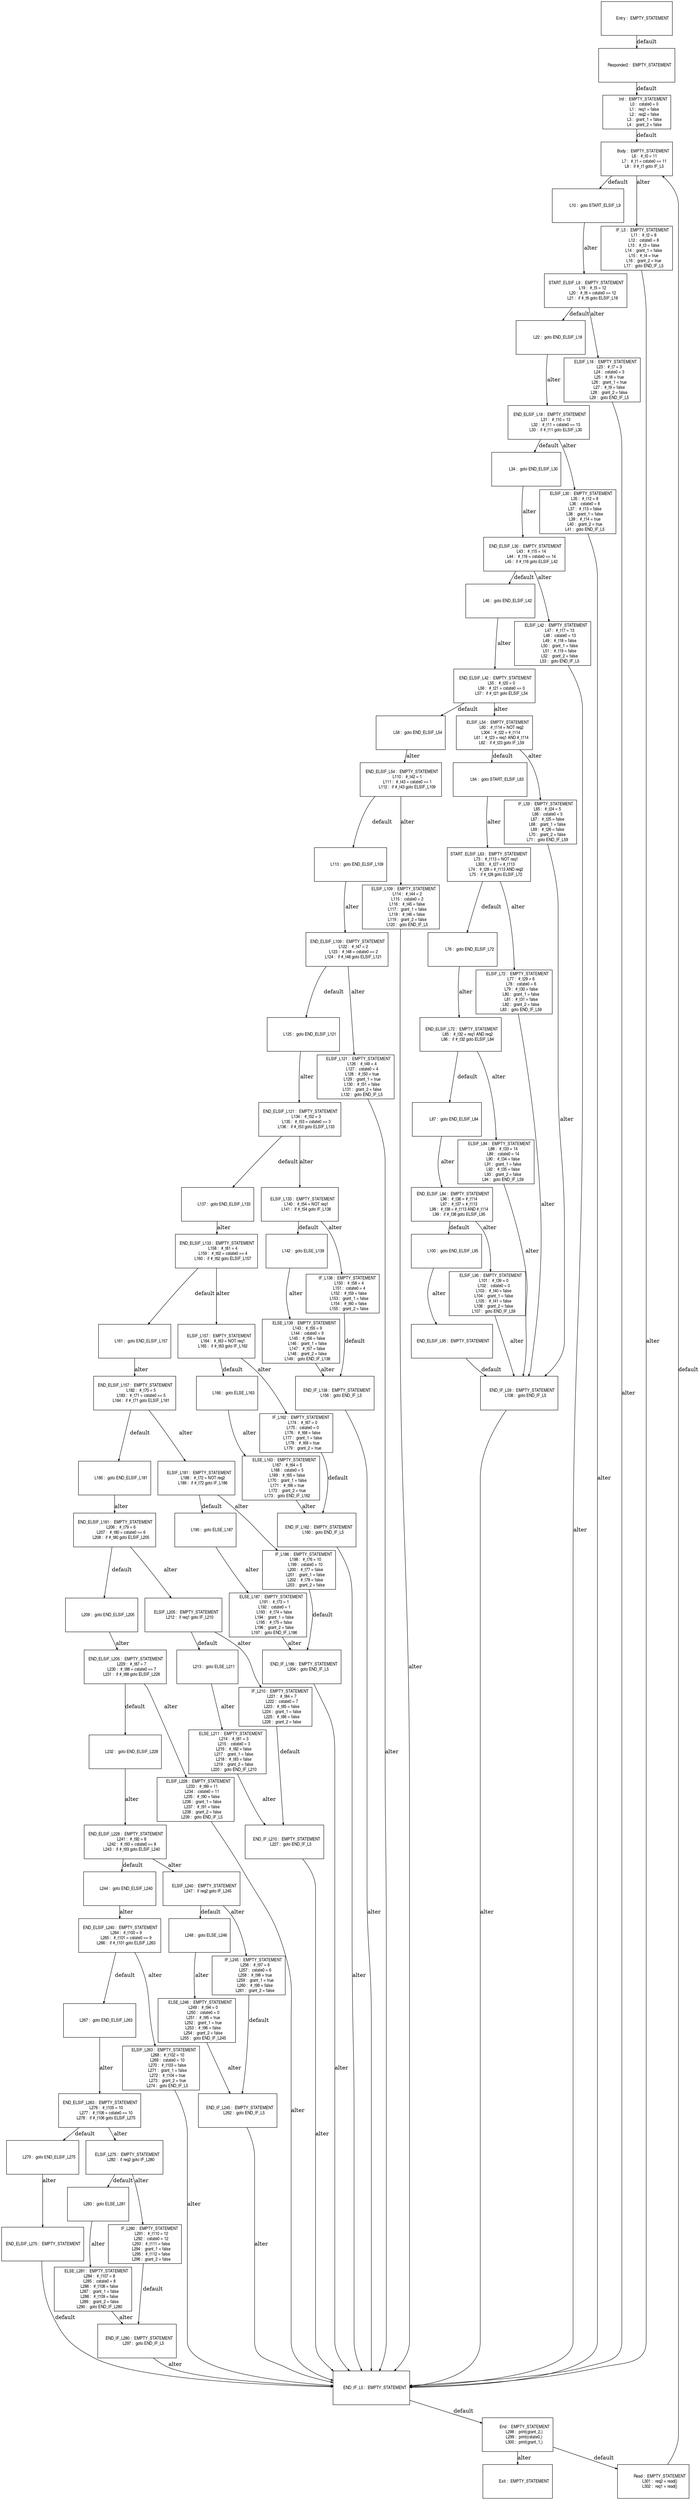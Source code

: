 digraph G {
  ranksep=.25;
  edge [arrowsize=.5]
  node [shape=rectangle, fontname="ArialNarrow",
        fontsize=12,  height=1.2];
  "     Responder2 :  EMPTY_STATEMENT
"; "           Init :  EMPTY_STATEMENT
             L0 :  cstate0 = 0
             L1 :  req1 = false
             L2 :  req2 = false
             L3 :  grant_1 = false
             L4 :  grant_2 = false
"; "           Body :  EMPTY_STATEMENT
             L6 :  #_t0 = 11
             L7 :  #_t1 = cstate0 == 11
             L8 :  if #_t1 goto IF_L5
"; "            L10 :  goto START_ELSIF_L9
"; "          IF_L5 :  EMPTY_STATEMENT
            L11 :  #_t2 = 8
            L12 :  cstate0 = 8
            L13 :  #_t3 = false
            L14 :  grant_1 = false
            L15 :  #_t4 = true
            L16 :  grant_2 = true
            L17 :  goto END_IF_L5
"; " START_ELSIF_L9 :  EMPTY_STATEMENT
            L19 :  #_t5 = 12
            L20 :  #_t6 = cstate0 == 12
            L21 :  if #_t6 goto ELSIF_L18
"; "            L22 :  goto END_ELSIF_L18
"; "      ELSIF_L18 :  EMPTY_STATEMENT
            L23 :  #_t7 = 3
            L24 :  cstate0 = 3
            L25 :  #_t8 = true
            L26 :  grant_1 = true
            L27 :  #_t9 = false
            L28 :  grant_2 = false
            L29 :  goto END_IF_L5
"; "  END_ELSIF_L18 :  EMPTY_STATEMENT
            L31 :  #_t10 = 13
            L32 :  #_t11 = cstate0 == 13
            L33 :  if #_t11 goto ELSIF_L30
"; "            L34 :  goto END_ELSIF_L30
"; "      ELSIF_L30 :  EMPTY_STATEMENT
            L35 :  #_t12 = 8
            L36 :  cstate0 = 8
            L37 :  #_t13 = false
            L38 :  grant_1 = false
            L39 :  #_t14 = true
            L40 :  grant_2 = true
            L41 :  goto END_IF_L5
"; "  END_ELSIF_L30 :  EMPTY_STATEMENT
            L43 :  #_t15 = 14
            L44 :  #_t16 = cstate0 == 14
            L45 :  if #_t16 goto ELSIF_L42
"; "            L46 :  goto END_ELSIF_L42
"; "      ELSIF_L42 :  EMPTY_STATEMENT
            L47 :  #_t17 = 13
            L48 :  cstate0 = 13
            L49 :  #_t18 = false
            L50 :  grant_1 = false
            L51 :  #_t19 = false
            L52 :  grant_2 = false
            L53 :  goto END_IF_L5
"; "  END_ELSIF_L42 :  EMPTY_STATEMENT
            L55 :  #_t20 = 0
            L56 :  #_t21 = cstate0 == 0
            L57 :  if #_t21 goto ELSIF_L54
"; "            L58 :  goto END_ELSIF_L54
"; "      ELSIF_L54 :  EMPTY_STATEMENT
            L60 :  #_t114 = NOT req2
           L304 :  #_t22 = #_t114
            L61 :  #_t23 = req1 AND #_t114
            L62 :  if #_t23 goto IF_L59
"; "            L64 :  goto START_ELSIF_L63
"; "         IF_L59 :  EMPTY_STATEMENT
            L65 :  #_t24 = 5
            L66 :  cstate0 = 5
            L67 :  #_t25 = false
            L68 :  grant_1 = false
            L69 :  #_t26 = false
            L70 :  grant_2 = false
            L71 :  goto END_IF_L59
"; "START_ELSIF_L63 :  EMPTY_STATEMENT
            L73 :  #_t113 = NOT req1
           L303 :  #_t27 = #_t113
            L74 :  #_t28 = #_t113 AND req2
            L75 :  if #_t28 goto ELSIF_L72
"; "            L76 :  goto END_ELSIF_L72
"; "      ELSIF_L72 :  EMPTY_STATEMENT
            L77 :  #_t29 = 6
            L78 :  cstate0 = 6
            L79 :  #_t30 = false
            L80 :  grant_1 = false
            L81 :  #_t31 = false
            L82 :  grant_2 = false
            L83 :  goto END_IF_L59
"; "  END_ELSIF_L72 :  EMPTY_STATEMENT
            L85 :  #_t32 = req1 AND req2
            L86 :  if #_t32 goto ELSIF_L84
"; "            L87 :  goto END_ELSIF_L84
"; "      ELSIF_L84 :  EMPTY_STATEMENT
            L88 :  #_t33 = 14
            L89 :  cstate0 = 14
            L90 :  #_t34 = false
            L91 :  grant_1 = false
            L92 :  #_t35 = false
            L93 :  grant_2 = false
            L94 :  goto END_IF_L59
"; "  END_ELSIF_L84 :  EMPTY_STATEMENT
            L96 :  #_t36 = #_t114
            L97 :  #_t37 = #_t113
            L98 :  #_t38 = #_t113 AND #_t114
            L99 :  if #_t38 goto ELSIF_L95
"; "           L100 :  goto END_ELSIF_L95
"; "      ELSIF_L95 :  EMPTY_STATEMENT
           L101 :  #_t39 = 0
           L102 :  cstate0 = 0
           L103 :  #_t40 = false
           L104 :  grant_1 = false
           L105 :  #_t41 = false
           L106 :  grant_2 = false
           L107 :  goto END_IF_L59
"; "  END_ELSIF_L95 :  EMPTY_STATEMENT
"; "     END_IF_L59 :  EMPTY_STATEMENT
           L108 :  goto END_IF_L5
"; "  END_ELSIF_L54 :  EMPTY_STATEMENT
           L110 :  #_t42 = 1
           L111 :  #_t43 = cstate0 == 1
           L112 :  if #_t43 goto ELSIF_L109
"; "           L113 :  goto END_ELSIF_L109
"; "     ELSIF_L109 :  EMPTY_STATEMENT
           L114 :  #_t44 = 2
           L115 :  cstate0 = 2
           L116 :  #_t45 = false
           L117 :  grant_1 = false
           L118 :  #_t46 = false
           L119 :  grant_2 = false
           L120 :  goto END_IF_L5
"; " END_ELSIF_L109 :  EMPTY_STATEMENT
           L122 :  #_t47 = 2
           L123 :  #_t48 = cstate0 == 2
           L124 :  if #_t48 goto ELSIF_L121
"; "           L125 :  goto END_ELSIF_L121
"; "     ELSIF_L121 :  EMPTY_STATEMENT
           L126 :  #_t49 = 4
           L127 :  cstate0 = 4
           L128 :  #_t50 = true
           L129 :  grant_1 = true
           L130 :  #_t51 = false
           L131 :  grant_2 = false
           L132 :  goto END_IF_L5
"; " END_ELSIF_L121 :  EMPTY_STATEMENT
           L134 :  #_t52 = 3
           L135 :  #_t53 = cstate0 == 3
           L136 :  if #_t53 goto ELSIF_L133
"; "           L137 :  goto END_ELSIF_L133
"; "     ELSIF_L133 :  EMPTY_STATEMENT
           L140 :  #_t54 = NOT req1
           L141 :  if #_t54 goto IF_L138
"; "           L142 :  goto ELSE_L139
"; "      ELSE_L139 :  EMPTY_STATEMENT
           L143 :  #_t55 = 9
           L144 :  cstate0 = 9
           L145 :  #_t56 = false
           L146 :  grant_1 = false
           L147 :  #_t57 = false
           L148 :  grant_2 = false
           L149 :  goto END_IF_L138
"; "        IF_L138 :  EMPTY_STATEMENT
           L150 :  #_t58 = 4
           L151 :  cstate0 = 4
           L152 :  #_t59 = false
           L153 :  grant_1 = false
           L154 :  #_t60 = false
           L155 :  grant_2 = false
"; "    END_IF_L138 :  EMPTY_STATEMENT
           L156 :  goto END_IF_L5
"; " END_ELSIF_L133 :  EMPTY_STATEMENT
           L158 :  #_t61 = 4
           L159 :  #_t62 = cstate0 == 4
           L160 :  if #_t62 goto ELSIF_L157
"; "           L161 :  goto END_ELSIF_L157
"; "     ELSIF_L157 :  EMPTY_STATEMENT
           L164 :  #_t63 = NOT req1
           L165 :  if #_t63 goto IF_L162
"; "           L166 :  goto ELSE_L163
"; "      ELSE_L163 :  EMPTY_STATEMENT
           L167 :  #_t64 = 5
           L168 :  cstate0 = 5
           L169 :  #_t65 = false
           L170 :  grant_1 = false
           L171 :  #_t66 = true
           L172 :  grant_2 = true
           L173 :  goto END_IF_L162
"; "        IF_L162 :  EMPTY_STATEMENT
           L174 :  #_t67 = 0
           L175 :  cstate0 = 0
           L176 :  #_t68 = false
           L177 :  grant_1 = false
           L178 :  #_t69 = true
           L179 :  grant_2 = true
"; "    END_IF_L162 :  EMPTY_STATEMENT
           L180 :  goto END_IF_L5
"; " END_ELSIF_L157 :  EMPTY_STATEMENT
           L182 :  #_t70 = 5
           L183 :  #_t71 = cstate0 == 5
           L184 :  if #_t71 goto ELSIF_L181
"; "           L185 :  goto END_ELSIF_L181
"; "     ELSIF_L181 :  EMPTY_STATEMENT
           L188 :  #_t72 = NOT req2
           L189 :  if #_t72 goto IF_L186
"; "           L190 :  goto ELSE_L187
"; "      ELSE_L187 :  EMPTY_STATEMENT
           L191 :  #_t73 = 1
           L192 :  cstate0 = 1
           L193 :  #_t74 = false
           L194 :  grant_1 = false
           L195 :  #_t75 = false
           L196 :  grant_2 = false
           L197 :  goto END_IF_L186
"; "        IF_L186 :  EMPTY_STATEMENT
           L198 :  #_t76 = 10
           L199 :  cstate0 = 10
           L200 :  #_t77 = false
           L201 :  grant_1 = false
           L202 :  #_t78 = false
           L203 :  grant_2 = false
"; "    END_IF_L186 :  EMPTY_STATEMENT
           L204 :  goto END_IF_L5
"; " END_ELSIF_L181 :  EMPTY_STATEMENT
           L206 :  #_t79 = 6
           L207 :  #_t80 = cstate0 == 6
           L208 :  if #_t80 goto ELSIF_L205
"; "           L209 :  goto END_ELSIF_L205
"; "     ELSIF_L205 :  EMPTY_STATEMENT
           L212 :  if req1 goto IF_L210
"; "           L213 :  goto ELSE_L211
"; "      ELSE_L211 :  EMPTY_STATEMENT
           L214 :  #_t81 = 3
           L215 :  cstate0 = 3
           L216 :  #_t82 = false
           L217 :  grant_1 = false
           L218 :  #_t83 = false
           L219 :  grant_2 = false
           L220 :  goto END_IF_L210
"; "        IF_L210 :  EMPTY_STATEMENT
           L221 :  #_t84 = 7
           L222 :  cstate0 = 7
           L223 :  #_t85 = false
           L224 :  grant_1 = false
           L225 :  #_t86 = false
           L226 :  grant_2 = false
"; "    END_IF_L210 :  EMPTY_STATEMENT
           L227 :  goto END_IF_L5
"; " END_ELSIF_L205 :  EMPTY_STATEMENT
           L229 :  #_t87 = 7
           L230 :  #_t88 = cstate0 == 7
           L231 :  if #_t88 goto ELSIF_L228
"; "           L232 :  goto END_ELSIF_L228
"; "     ELSIF_L228 :  EMPTY_STATEMENT
           L233 :  #_t89 = 11
           L234 :  cstate0 = 11
           L235 :  #_t90 = false
           L236 :  grant_1 = false
           L237 :  #_t91 = false
           L238 :  grant_2 = false
           L239 :  goto END_IF_L5
"; " END_ELSIF_L228 :  EMPTY_STATEMENT
           L241 :  #_t92 = 8
           L242 :  #_t93 = cstate0 == 8
           L243 :  if #_t93 goto ELSIF_L240
"; "           L244 :  goto END_ELSIF_L240
"; "     ELSIF_L240 :  EMPTY_STATEMENT
           L247 :  if req2 goto IF_L245
"; "           L248 :  goto ELSE_L246
"; "      ELSE_L246 :  EMPTY_STATEMENT
           L249 :  #_t94 = 0
           L250 :  cstate0 = 0
           L251 :  #_t95 = true
           L252 :  grant_1 = true
           L253 :  #_t96 = false
           L254 :  grant_2 = false
           L255 :  goto END_IF_L245
"; "        IF_L245 :  EMPTY_STATEMENT
           L256 :  #_t97 = 6
           L257 :  cstate0 = 6
           L258 :  #_t98 = true
           L259 :  grant_1 = true
           L260 :  #_t99 = false
           L261 :  grant_2 = false
"; "    END_IF_L245 :  EMPTY_STATEMENT
           L262 :  goto END_IF_L5
"; " END_ELSIF_L240 :  EMPTY_STATEMENT
           L264 :  #_t100 = 9
           L265 :  #_t101 = cstate0 == 9
           L266 :  if #_t101 goto ELSIF_L263
"; "           L267 :  goto END_ELSIF_L263
"; "     ELSIF_L263 :  EMPTY_STATEMENT
           L268 :  #_t102 = 10
           L269 :  cstate0 = 10
           L270 :  #_t103 = false
           L271 :  grant_1 = false
           L272 :  #_t104 = true
           L273 :  grant_2 = true
           L274 :  goto END_IF_L5
"; " END_ELSIF_L263 :  EMPTY_STATEMENT
           L276 :  #_t105 = 10
           L277 :  #_t106 = cstate0 == 10
           L278 :  if #_t106 goto ELSIF_L275
"; "           L279 :  goto END_ELSIF_L275
"; "     ELSIF_L275 :  EMPTY_STATEMENT
           L282 :  if req2 goto IF_L280
"; "           L283 :  goto ELSE_L281
"; "      ELSE_L281 :  EMPTY_STATEMENT
           L284 :  #_t107 = 8
           L285 :  cstate0 = 8
           L286 :  #_t108 = false
           L287 :  grant_1 = false
           L288 :  #_t109 = false
           L289 :  grant_2 = false
           L290 :  goto END_IF_L280
"; "        IF_L280 :  EMPTY_STATEMENT
           L291 :  #_t110 = 12
           L292 :  cstate0 = 12
           L293 :  #_t111 = false
           L294 :  grant_1 = false
           L295 :  #_t112 = false
           L296 :  grant_2 = false
"; "    END_IF_L280 :  EMPTY_STATEMENT
           L297 :  goto END_IF_L5
"; " END_ELSIF_L275 :  EMPTY_STATEMENT
"; "      END_IF_L5 :  EMPTY_STATEMENT
"; "          Entry :  EMPTY_STATEMENT
"; "            End :  EMPTY_STATEMENT
           L298 :  print(grant_2,)
           L299 :  print(cstate0,)
           L300 :  print(grant_1,)
"; "           Exit :  EMPTY_STATEMENT
"; "           Read :  EMPTY_STATEMENT
           L301 :  req2 = read()
           L302 :  req1 = read()
"; 
  "     Responder2 :  EMPTY_STATEMENT
" -> "           Init :  EMPTY_STATEMENT
             L0 :  cstate0 = 0
             L1 :  req1 = false
             L2 :  req2 = false
             L3 :  grant_1 = false
             L4 :  grant_2 = false
"  [label="default"];
  "           Init :  EMPTY_STATEMENT
             L0 :  cstate0 = 0
             L1 :  req1 = false
             L2 :  req2 = false
             L3 :  grant_1 = false
             L4 :  grant_2 = false
" -> "           Body :  EMPTY_STATEMENT
             L6 :  #_t0 = 11
             L7 :  #_t1 = cstate0 == 11
             L8 :  if #_t1 goto IF_L5
"  [label="default"];
  "           Body :  EMPTY_STATEMENT
             L6 :  #_t0 = 11
             L7 :  #_t1 = cstate0 == 11
             L8 :  if #_t1 goto IF_L5
" -> "            L10 :  goto START_ELSIF_L9
"  [label="default"];
  "           Body :  EMPTY_STATEMENT
             L6 :  #_t0 = 11
             L7 :  #_t1 = cstate0 == 11
             L8 :  if #_t1 goto IF_L5
" -> "          IF_L5 :  EMPTY_STATEMENT
            L11 :  #_t2 = 8
            L12 :  cstate0 = 8
            L13 :  #_t3 = false
            L14 :  grant_1 = false
            L15 :  #_t4 = true
            L16 :  grant_2 = true
            L17 :  goto END_IF_L5
"  [label="alter"];
  "            L10 :  goto START_ELSIF_L9
" -> " START_ELSIF_L9 :  EMPTY_STATEMENT
            L19 :  #_t5 = 12
            L20 :  #_t6 = cstate0 == 12
            L21 :  if #_t6 goto ELSIF_L18
"  [label="alter"];
  "          IF_L5 :  EMPTY_STATEMENT
            L11 :  #_t2 = 8
            L12 :  cstate0 = 8
            L13 :  #_t3 = false
            L14 :  grant_1 = false
            L15 :  #_t4 = true
            L16 :  grant_2 = true
            L17 :  goto END_IF_L5
" -> "      END_IF_L5 :  EMPTY_STATEMENT
"  [label="alter"];
  " START_ELSIF_L9 :  EMPTY_STATEMENT
            L19 :  #_t5 = 12
            L20 :  #_t6 = cstate0 == 12
            L21 :  if #_t6 goto ELSIF_L18
" -> "            L22 :  goto END_ELSIF_L18
"  [label="default"];
  " START_ELSIF_L9 :  EMPTY_STATEMENT
            L19 :  #_t5 = 12
            L20 :  #_t6 = cstate0 == 12
            L21 :  if #_t6 goto ELSIF_L18
" -> "      ELSIF_L18 :  EMPTY_STATEMENT
            L23 :  #_t7 = 3
            L24 :  cstate0 = 3
            L25 :  #_t8 = true
            L26 :  grant_1 = true
            L27 :  #_t9 = false
            L28 :  grant_2 = false
            L29 :  goto END_IF_L5
"  [label="alter"];
  "            L22 :  goto END_ELSIF_L18
" -> "  END_ELSIF_L18 :  EMPTY_STATEMENT
            L31 :  #_t10 = 13
            L32 :  #_t11 = cstate0 == 13
            L33 :  if #_t11 goto ELSIF_L30
"  [label="alter"];
  "      ELSIF_L18 :  EMPTY_STATEMENT
            L23 :  #_t7 = 3
            L24 :  cstate0 = 3
            L25 :  #_t8 = true
            L26 :  grant_1 = true
            L27 :  #_t9 = false
            L28 :  grant_2 = false
            L29 :  goto END_IF_L5
" -> "      END_IF_L5 :  EMPTY_STATEMENT
"  [label="alter"];
  "  END_ELSIF_L18 :  EMPTY_STATEMENT
            L31 :  #_t10 = 13
            L32 :  #_t11 = cstate0 == 13
            L33 :  if #_t11 goto ELSIF_L30
" -> "            L34 :  goto END_ELSIF_L30
"  [label="default"];
  "  END_ELSIF_L18 :  EMPTY_STATEMENT
            L31 :  #_t10 = 13
            L32 :  #_t11 = cstate0 == 13
            L33 :  if #_t11 goto ELSIF_L30
" -> "      ELSIF_L30 :  EMPTY_STATEMENT
            L35 :  #_t12 = 8
            L36 :  cstate0 = 8
            L37 :  #_t13 = false
            L38 :  grant_1 = false
            L39 :  #_t14 = true
            L40 :  grant_2 = true
            L41 :  goto END_IF_L5
"  [label="alter"];
  "            L34 :  goto END_ELSIF_L30
" -> "  END_ELSIF_L30 :  EMPTY_STATEMENT
            L43 :  #_t15 = 14
            L44 :  #_t16 = cstate0 == 14
            L45 :  if #_t16 goto ELSIF_L42
"  [label="alter"];
  "      ELSIF_L30 :  EMPTY_STATEMENT
            L35 :  #_t12 = 8
            L36 :  cstate0 = 8
            L37 :  #_t13 = false
            L38 :  grant_1 = false
            L39 :  #_t14 = true
            L40 :  grant_2 = true
            L41 :  goto END_IF_L5
" -> "      END_IF_L5 :  EMPTY_STATEMENT
"  [label="alter"];
  "  END_ELSIF_L30 :  EMPTY_STATEMENT
            L43 :  #_t15 = 14
            L44 :  #_t16 = cstate0 == 14
            L45 :  if #_t16 goto ELSIF_L42
" -> "            L46 :  goto END_ELSIF_L42
"  [label="default"];
  "  END_ELSIF_L30 :  EMPTY_STATEMENT
            L43 :  #_t15 = 14
            L44 :  #_t16 = cstate0 == 14
            L45 :  if #_t16 goto ELSIF_L42
" -> "      ELSIF_L42 :  EMPTY_STATEMENT
            L47 :  #_t17 = 13
            L48 :  cstate0 = 13
            L49 :  #_t18 = false
            L50 :  grant_1 = false
            L51 :  #_t19 = false
            L52 :  grant_2 = false
            L53 :  goto END_IF_L5
"  [label="alter"];
  "            L46 :  goto END_ELSIF_L42
" -> "  END_ELSIF_L42 :  EMPTY_STATEMENT
            L55 :  #_t20 = 0
            L56 :  #_t21 = cstate0 == 0
            L57 :  if #_t21 goto ELSIF_L54
"  [label="alter"];
  "      ELSIF_L42 :  EMPTY_STATEMENT
            L47 :  #_t17 = 13
            L48 :  cstate0 = 13
            L49 :  #_t18 = false
            L50 :  grant_1 = false
            L51 :  #_t19 = false
            L52 :  grant_2 = false
            L53 :  goto END_IF_L5
" -> "      END_IF_L5 :  EMPTY_STATEMENT
"  [label="alter"];
  "  END_ELSIF_L42 :  EMPTY_STATEMENT
            L55 :  #_t20 = 0
            L56 :  #_t21 = cstate0 == 0
            L57 :  if #_t21 goto ELSIF_L54
" -> "            L58 :  goto END_ELSIF_L54
"  [label="default"];
  "  END_ELSIF_L42 :  EMPTY_STATEMENT
            L55 :  #_t20 = 0
            L56 :  #_t21 = cstate0 == 0
            L57 :  if #_t21 goto ELSIF_L54
" -> "      ELSIF_L54 :  EMPTY_STATEMENT
            L60 :  #_t114 = NOT req2
           L304 :  #_t22 = #_t114
            L61 :  #_t23 = req1 AND #_t114
            L62 :  if #_t23 goto IF_L59
"  [label="alter"];
  "            L58 :  goto END_ELSIF_L54
" -> "  END_ELSIF_L54 :  EMPTY_STATEMENT
           L110 :  #_t42 = 1
           L111 :  #_t43 = cstate0 == 1
           L112 :  if #_t43 goto ELSIF_L109
"  [label="alter"];
  "      ELSIF_L54 :  EMPTY_STATEMENT
            L60 :  #_t114 = NOT req2
           L304 :  #_t22 = #_t114
            L61 :  #_t23 = req1 AND #_t114
            L62 :  if #_t23 goto IF_L59
" -> "            L64 :  goto START_ELSIF_L63
"  [label="default"];
  "      ELSIF_L54 :  EMPTY_STATEMENT
            L60 :  #_t114 = NOT req2
           L304 :  #_t22 = #_t114
            L61 :  #_t23 = req1 AND #_t114
            L62 :  if #_t23 goto IF_L59
" -> "         IF_L59 :  EMPTY_STATEMENT
            L65 :  #_t24 = 5
            L66 :  cstate0 = 5
            L67 :  #_t25 = false
            L68 :  grant_1 = false
            L69 :  #_t26 = false
            L70 :  grant_2 = false
            L71 :  goto END_IF_L59
"  [label="alter"];
  "            L64 :  goto START_ELSIF_L63
" -> "START_ELSIF_L63 :  EMPTY_STATEMENT
            L73 :  #_t113 = NOT req1
           L303 :  #_t27 = #_t113
            L74 :  #_t28 = #_t113 AND req2
            L75 :  if #_t28 goto ELSIF_L72
"  [label="alter"];
  "         IF_L59 :  EMPTY_STATEMENT
            L65 :  #_t24 = 5
            L66 :  cstate0 = 5
            L67 :  #_t25 = false
            L68 :  grant_1 = false
            L69 :  #_t26 = false
            L70 :  grant_2 = false
            L71 :  goto END_IF_L59
" -> "     END_IF_L59 :  EMPTY_STATEMENT
           L108 :  goto END_IF_L5
"  [label="alter"];
  "START_ELSIF_L63 :  EMPTY_STATEMENT
            L73 :  #_t113 = NOT req1
           L303 :  #_t27 = #_t113
            L74 :  #_t28 = #_t113 AND req2
            L75 :  if #_t28 goto ELSIF_L72
" -> "            L76 :  goto END_ELSIF_L72
"  [label="default"];
  "START_ELSIF_L63 :  EMPTY_STATEMENT
            L73 :  #_t113 = NOT req1
           L303 :  #_t27 = #_t113
            L74 :  #_t28 = #_t113 AND req2
            L75 :  if #_t28 goto ELSIF_L72
" -> "      ELSIF_L72 :  EMPTY_STATEMENT
            L77 :  #_t29 = 6
            L78 :  cstate0 = 6
            L79 :  #_t30 = false
            L80 :  grant_1 = false
            L81 :  #_t31 = false
            L82 :  grant_2 = false
            L83 :  goto END_IF_L59
"  [label="alter"];
  "            L76 :  goto END_ELSIF_L72
" -> "  END_ELSIF_L72 :  EMPTY_STATEMENT
            L85 :  #_t32 = req1 AND req2
            L86 :  if #_t32 goto ELSIF_L84
"  [label="alter"];
  "      ELSIF_L72 :  EMPTY_STATEMENT
            L77 :  #_t29 = 6
            L78 :  cstate0 = 6
            L79 :  #_t30 = false
            L80 :  grant_1 = false
            L81 :  #_t31 = false
            L82 :  grant_2 = false
            L83 :  goto END_IF_L59
" -> "     END_IF_L59 :  EMPTY_STATEMENT
           L108 :  goto END_IF_L5
"  [label="alter"];
  "  END_ELSIF_L72 :  EMPTY_STATEMENT
            L85 :  #_t32 = req1 AND req2
            L86 :  if #_t32 goto ELSIF_L84
" -> "            L87 :  goto END_ELSIF_L84
"  [label="default"];
  "  END_ELSIF_L72 :  EMPTY_STATEMENT
            L85 :  #_t32 = req1 AND req2
            L86 :  if #_t32 goto ELSIF_L84
" -> "      ELSIF_L84 :  EMPTY_STATEMENT
            L88 :  #_t33 = 14
            L89 :  cstate0 = 14
            L90 :  #_t34 = false
            L91 :  grant_1 = false
            L92 :  #_t35 = false
            L93 :  grant_2 = false
            L94 :  goto END_IF_L59
"  [label="alter"];
  "            L87 :  goto END_ELSIF_L84
" -> "  END_ELSIF_L84 :  EMPTY_STATEMENT
            L96 :  #_t36 = #_t114
            L97 :  #_t37 = #_t113
            L98 :  #_t38 = #_t113 AND #_t114
            L99 :  if #_t38 goto ELSIF_L95
"  [label="alter"];
  "      ELSIF_L84 :  EMPTY_STATEMENT
            L88 :  #_t33 = 14
            L89 :  cstate0 = 14
            L90 :  #_t34 = false
            L91 :  grant_1 = false
            L92 :  #_t35 = false
            L93 :  grant_2 = false
            L94 :  goto END_IF_L59
" -> "     END_IF_L59 :  EMPTY_STATEMENT
           L108 :  goto END_IF_L5
"  [label="alter"];
  "  END_ELSIF_L84 :  EMPTY_STATEMENT
            L96 :  #_t36 = #_t114
            L97 :  #_t37 = #_t113
            L98 :  #_t38 = #_t113 AND #_t114
            L99 :  if #_t38 goto ELSIF_L95
" -> "           L100 :  goto END_ELSIF_L95
"  [label="default"];
  "  END_ELSIF_L84 :  EMPTY_STATEMENT
            L96 :  #_t36 = #_t114
            L97 :  #_t37 = #_t113
            L98 :  #_t38 = #_t113 AND #_t114
            L99 :  if #_t38 goto ELSIF_L95
" -> "      ELSIF_L95 :  EMPTY_STATEMENT
           L101 :  #_t39 = 0
           L102 :  cstate0 = 0
           L103 :  #_t40 = false
           L104 :  grant_1 = false
           L105 :  #_t41 = false
           L106 :  grant_2 = false
           L107 :  goto END_IF_L59
"  [label="alter"];
  "           L100 :  goto END_ELSIF_L95
" -> "  END_ELSIF_L95 :  EMPTY_STATEMENT
"  [label="alter"];
  "      ELSIF_L95 :  EMPTY_STATEMENT
           L101 :  #_t39 = 0
           L102 :  cstate0 = 0
           L103 :  #_t40 = false
           L104 :  grant_1 = false
           L105 :  #_t41 = false
           L106 :  grant_2 = false
           L107 :  goto END_IF_L59
" -> "     END_IF_L59 :  EMPTY_STATEMENT
           L108 :  goto END_IF_L5
"  [label="alter"];
  "  END_ELSIF_L95 :  EMPTY_STATEMENT
" -> "     END_IF_L59 :  EMPTY_STATEMENT
           L108 :  goto END_IF_L5
"  [label="default"];
  "     END_IF_L59 :  EMPTY_STATEMENT
           L108 :  goto END_IF_L5
" -> "      END_IF_L5 :  EMPTY_STATEMENT
"  [label="alter"];
  "  END_ELSIF_L54 :  EMPTY_STATEMENT
           L110 :  #_t42 = 1
           L111 :  #_t43 = cstate0 == 1
           L112 :  if #_t43 goto ELSIF_L109
" -> "           L113 :  goto END_ELSIF_L109
"  [label="default"];
  "  END_ELSIF_L54 :  EMPTY_STATEMENT
           L110 :  #_t42 = 1
           L111 :  #_t43 = cstate0 == 1
           L112 :  if #_t43 goto ELSIF_L109
" -> "     ELSIF_L109 :  EMPTY_STATEMENT
           L114 :  #_t44 = 2
           L115 :  cstate0 = 2
           L116 :  #_t45 = false
           L117 :  grant_1 = false
           L118 :  #_t46 = false
           L119 :  grant_2 = false
           L120 :  goto END_IF_L5
"  [label="alter"];
  "           L113 :  goto END_ELSIF_L109
" -> " END_ELSIF_L109 :  EMPTY_STATEMENT
           L122 :  #_t47 = 2
           L123 :  #_t48 = cstate0 == 2
           L124 :  if #_t48 goto ELSIF_L121
"  [label="alter"];
  "     ELSIF_L109 :  EMPTY_STATEMENT
           L114 :  #_t44 = 2
           L115 :  cstate0 = 2
           L116 :  #_t45 = false
           L117 :  grant_1 = false
           L118 :  #_t46 = false
           L119 :  grant_2 = false
           L120 :  goto END_IF_L5
" -> "      END_IF_L5 :  EMPTY_STATEMENT
"  [label="alter"];
  " END_ELSIF_L109 :  EMPTY_STATEMENT
           L122 :  #_t47 = 2
           L123 :  #_t48 = cstate0 == 2
           L124 :  if #_t48 goto ELSIF_L121
" -> "           L125 :  goto END_ELSIF_L121
"  [label="default"];
  " END_ELSIF_L109 :  EMPTY_STATEMENT
           L122 :  #_t47 = 2
           L123 :  #_t48 = cstate0 == 2
           L124 :  if #_t48 goto ELSIF_L121
" -> "     ELSIF_L121 :  EMPTY_STATEMENT
           L126 :  #_t49 = 4
           L127 :  cstate0 = 4
           L128 :  #_t50 = true
           L129 :  grant_1 = true
           L130 :  #_t51 = false
           L131 :  grant_2 = false
           L132 :  goto END_IF_L5
"  [label="alter"];
  "           L125 :  goto END_ELSIF_L121
" -> " END_ELSIF_L121 :  EMPTY_STATEMENT
           L134 :  #_t52 = 3
           L135 :  #_t53 = cstate0 == 3
           L136 :  if #_t53 goto ELSIF_L133
"  [label="alter"];
  "     ELSIF_L121 :  EMPTY_STATEMENT
           L126 :  #_t49 = 4
           L127 :  cstate0 = 4
           L128 :  #_t50 = true
           L129 :  grant_1 = true
           L130 :  #_t51 = false
           L131 :  grant_2 = false
           L132 :  goto END_IF_L5
" -> "      END_IF_L5 :  EMPTY_STATEMENT
"  [label="alter"];
  " END_ELSIF_L121 :  EMPTY_STATEMENT
           L134 :  #_t52 = 3
           L135 :  #_t53 = cstate0 == 3
           L136 :  if #_t53 goto ELSIF_L133
" -> "           L137 :  goto END_ELSIF_L133
"  [label="default"];
  " END_ELSIF_L121 :  EMPTY_STATEMENT
           L134 :  #_t52 = 3
           L135 :  #_t53 = cstate0 == 3
           L136 :  if #_t53 goto ELSIF_L133
" -> "     ELSIF_L133 :  EMPTY_STATEMENT
           L140 :  #_t54 = NOT req1
           L141 :  if #_t54 goto IF_L138
"  [label="alter"];
  "           L137 :  goto END_ELSIF_L133
" -> " END_ELSIF_L133 :  EMPTY_STATEMENT
           L158 :  #_t61 = 4
           L159 :  #_t62 = cstate0 == 4
           L160 :  if #_t62 goto ELSIF_L157
"  [label="alter"];
  "     ELSIF_L133 :  EMPTY_STATEMENT
           L140 :  #_t54 = NOT req1
           L141 :  if #_t54 goto IF_L138
" -> "           L142 :  goto ELSE_L139
"  [label="default"];
  "     ELSIF_L133 :  EMPTY_STATEMENT
           L140 :  #_t54 = NOT req1
           L141 :  if #_t54 goto IF_L138
" -> "        IF_L138 :  EMPTY_STATEMENT
           L150 :  #_t58 = 4
           L151 :  cstate0 = 4
           L152 :  #_t59 = false
           L153 :  grant_1 = false
           L154 :  #_t60 = false
           L155 :  grant_2 = false
"  [label="alter"];
  "           L142 :  goto ELSE_L139
" -> "      ELSE_L139 :  EMPTY_STATEMENT
           L143 :  #_t55 = 9
           L144 :  cstate0 = 9
           L145 :  #_t56 = false
           L146 :  grant_1 = false
           L147 :  #_t57 = false
           L148 :  grant_2 = false
           L149 :  goto END_IF_L138
"  [label="alter"];
  "      ELSE_L139 :  EMPTY_STATEMENT
           L143 :  #_t55 = 9
           L144 :  cstate0 = 9
           L145 :  #_t56 = false
           L146 :  grant_1 = false
           L147 :  #_t57 = false
           L148 :  grant_2 = false
           L149 :  goto END_IF_L138
" -> "    END_IF_L138 :  EMPTY_STATEMENT
           L156 :  goto END_IF_L5
"  [label="alter"];
  "        IF_L138 :  EMPTY_STATEMENT
           L150 :  #_t58 = 4
           L151 :  cstate0 = 4
           L152 :  #_t59 = false
           L153 :  grant_1 = false
           L154 :  #_t60 = false
           L155 :  grant_2 = false
" -> "    END_IF_L138 :  EMPTY_STATEMENT
           L156 :  goto END_IF_L5
"  [label="default"];
  "    END_IF_L138 :  EMPTY_STATEMENT
           L156 :  goto END_IF_L5
" -> "      END_IF_L5 :  EMPTY_STATEMENT
"  [label="alter"];
  " END_ELSIF_L133 :  EMPTY_STATEMENT
           L158 :  #_t61 = 4
           L159 :  #_t62 = cstate0 == 4
           L160 :  if #_t62 goto ELSIF_L157
" -> "           L161 :  goto END_ELSIF_L157
"  [label="default"];
  " END_ELSIF_L133 :  EMPTY_STATEMENT
           L158 :  #_t61 = 4
           L159 :  #_t62 = cstate0 == 4
           L160 :  if #_t62 goto ELSIF_L157
" -> "     ELSIF_L157 :  EMPTY_STATEMENT
           L164 :  #_t63 = NOT req1
           L165 :  if #_t63 goto IF_L162
"  [label="alter"];
  "           L161 :  goto END_ELSIF_L157
" -> " END_ELSIF_L157 :  EMPTY_STATEMENT
           L182 :  #_t70 = 5
           L183 :  #_t71 = cstate0 == 5
           L184 :  if #_t71 goto ELSIF_L181
"  [label="alter"];
  "     ELSIF_L157 :  EMPTY_STATEMENT
           L164 :  #_t63 = NOT req1
           L165 :  if #_t63 goto IF_L162
" -> "           L166 :  goto ELSE_L163
"  [label="default"];
  "     ELSIF_L157 :  EMPTY_STATEMENT
           L164 :  #_t63 = NOT req1
           L165 :  if #_t63 goto IF_L162
" -> "        IF_L162 :  EMPTY_STATEMENT
           L174 :  #_t67 = 0
           L175 :  cstate0 = 0
           L176 :  #_t68 = false
           L177 :  grant_1 = false
           L178 :  #_t69 = true
           L179 :  grant_2 = true
"  [label="alter"];
  "           L166 :  goto ELSE_L163
" -> "      ELSE_L163 :  EMPTY_STATEMENT
           L167 :  #_t64 = 5
           L168 :  cstate0 = 5
           L169 :  #_t65 = false
           L170 :  grant_1 = false
           L171 :  #_t66 = true
           L172 :  grant_2 = true
           L173 :  goto END_IF_L162
"  [label="alter"];
  "      ELSE_L163 :  EMPTY_STATEMENT
           L167 :  #_t64 = 5
           L168 :  cstate0 = 5
           L169 :  #_t65 = false
           L170 :  grant_1 = false
           L171 :  #_t66 = true
           L172 :  grant_2 = true
           L173 :  goto END_IF_L162
" -> "    END_IF_L162 :  EMPTY_STATEMENT
           L180 :  goto END_IF_L5
"  [label="alter"];
  "        IF_L162 :  EMPTY_STATEMENT
           L174 :  #_t67 = 0
           L175 :  cstate0 = 0
           L176 :  #_t68 = false
           L177 :  grant_1 = false
           L178 :  #_t69 = true
           L179 :  grant_2 = true
" -> "    END_IF_L162 :  EMPTY_STATEMENT
           L180 :  goto END_IF_L5
"  [label="default"];
  "    END_IF_L162 :  EMPTY_STATEMENT
           L180 :  goto END_IF_L5
" -> "      END_IF_L5 :  EMPTY_STATEMENT
"  [label="alter"];
  " END_ELSIF_L157 :  EMPTY_STATEMENT
           L182 :  #_t70 = 5
           L183 :  #_t71 = cstate0 == 5
           L184 :  if #_t71 goto ELSIF_L181
" -> "           L185 :  goto END_ELSIF_L181
"  [label="default"];
  " END_ELSIF_L157 :  EMPTY_STATEMENT
           L182 :  #_t70 = 5
           L183 :  #_t71 = cstate0 == 5
           L184 :  if #_t71 goto ELSIF_L181
" -> "     ELSIF_L181 :  EMPTY_STATEMENT
           L188 :  #_t72 = NOT req2
           L189 :  if #_t72 goto IF_L186
"  [label="alter"];
  "           L185 :  goto END_ELSIF_L181
" -> " END_ELSIF_L181 :  EMPTY_STATEMENT
           L206 :  #_t79 = 6
           L207 :  #_t80 = cstate0 == 6
           L208 :  if #_t80 goto ELSIF_L205
"  [label="alter"];
  "     ELSIF_L181 :  EMPTY_STATEMENT
           L188 :  #_t72 = NOT req2
           L189 :  if #_t72 goto IF_L186
" -> "           L190 :  goto ELSE_L187
"  [label="default"];
  "     ELSIF_L181 :  EMPTY_STATEMENT
           L188 :  #_t72 = NOT req2
           L189 :  if #_t72 goto IF_L186
" -> "        IF_L186 :  EMPTY_STATEMENT
           L198 :  #_t76 = 10
           L199 :  cstate0 = 10
           L200 :  #_t77 = false
           L201 :  grant_1 = false
           L202 :  #_t78 = false
           L203 :  grant_2 = false
"  [label="alter"];
  "           L190 :  goto ELSE_L187
" -> "      ELSE_L187 :  EMPTY_STATEMENT
           L191 :  #_t73 = 1
           L192 :  cstate0 = 1
           L193 :  #_t74 = false
           L194 :  grant_1 = false
           L195 :  #_t75 = false
           L196 :  grant_2 = false
           L197 :  goto END_IF_L186
"  [label="alter"];
  "      ELSE_L187 :  EMPTY_STATEMENT
           L191 :  #_t73 = 1
           L192 :  cstate0 = 1
           L193 :  #_t74 = false
           L194 :  grant_1 = false
           L195 :  #_t75 = false
           L196 :  grant_2 = false
           L197 :  goto END_IF_L186
" -> "    END_IF_L186 :  EMPTY_STATEMENT
           L204 :  goto END_IF_L5
"  [label="alter"];
  "        IF_L186 :  EMPTY_STATEMENT
           L198 :  #_t76 = 10
           L199 :  cstate0 = 10
           L200 :  #_t77 = false
           L201 :  grant_1 = false
           L202 :  #_t78 = false
           L203 :  grant_2 = false
" -> "    END_IF_L186 :  EMPTY_STATEMENT
           L204 :  goto END_IF_L5
"  [label="default"];
  "    END_IF_L186 :  EMPTY_STATEMENT
           L204 :  goto END_IF_L5
" -> "      END_IF_L5 :  EMPTY_STATEMENT
"  [label="alter"];
  " END_ELSIF_L181 :  EMPTY_STATEMENT
           L206 :  #_t79 = 6
           L207 :  #_t80 = cstate0 == 6
           L208 :  if #_t80 goto ELSIF_L205
" -> "           L209 :  goto END_ELSIF_L205
"  [label="default"];
  " END_ELSIF_L181 :  EMPTY_STATEMENT
           L206 :  #_t79 = 6
           L207 :  #_t80 = cstate0 == 6
           L208 :  if #_t80 goto ELSIF_L205
" -> "     ELSIF_L205 :  EMPTY_STATEMENT
           L212 :  if req1 goto IF_L210
"  [label="alter"];
  "           L209 :  goto END_ELSIF_L205
" -> " END_ELSIF_L205 :  EMPTY_STATEMENT
           L229 :  #_t87 = 7
           L230 :  #_t88 = cstate0 == 7
           L231 :  if #_t88 goto ELSIF_L228
"  [label="alter"];
  "     ELSIF_L205 :  EMPTY_STATEMENT
           L212 :  if req1 goto IF_L210
" -> "           L213 :  goto ELSE_L211
"  [label="default"];
  "     ELSIF_L205 :  EMPTY_STATEMENT
           L212 :  if req1 goto IF_L210
" -> "        IF_L210 :  EMPTY_STATEMENT
           L221 :  #_t84 = 7
           L222 :  cstate0 = 7
           L223 :  #_t85 = false
           L224 :  grant_1 = false
           L225 :  #_t86 = false
           L226 :  grant_2 = false
"  [label="alter"];
  "           L213 :  goto ELSE_L211
" -> "      ELSE_L211 :  EMPTY_STATEMENT
           L214 :  #_t81 = 3
           L215 :  cstate0 = 3
           L216 :  #_t82 = false
           L217 :  grant_1 = false
           L218 :  #_t83 = false
           L219 :  grant_2 = false
           L220 :  goto END_IF_L210
"  [label="alter"];
  "      ELSE_L211 :  EMPTY_STATEMENT
           L214 :  #_t81 = 3
           L215 :  cstate0 = 3
           L216 :  #_t82 = false
           L217 :  grant_1 = false
           L218 :  #_t83 = false
           L219 :  grant_2 = false
           L220 :  goto END_IF_L210
" -> "    END_IF_L210 :  EMPTY_STATEMENT
           L227 :  goto END_IF_L5
"  [label="alter"];
  "        IF_L210 :  EMPTY_STATEMENT
           L221 :  #_t84 = 7
           L222 :  cstate0 = 7
           L223 :  #_t85 = false
           L224 :  grant_1 = false
           L225 :  #_t86 = false
           L226 :  grant_2 = false
" -> "    END_IF_L210 :  EMPTY_STATEMENT
           L227 :  goto END_IF_L5
"  [label="default"];
  "    END_IF_L210 :  EMPTY_STATEMENT
           L227 :  goto END_IF_L5
" -> "      END_IF_L5 :  EMPTY_STATEMENT
"  [label="alter"];
  " END_ELSIF_L205 :  EMPTY_STATEMENT
           L229 :  #_t87 = 7
           L230 :  #_t88 = cstate0 == 7
           L231 :  if #_t88 goto ELSIF_L228
" -> "           L232 :  goto END_ELSIF_L228
"  [label="default"];
  " END_ELSIF_L205 :  EMPTY_STATEMENT
           L229 :  #_t87 = 7
           L230 :  #_t88 = cstate0 == 7
           L231 :  if #_t88 goto ELSIF_L228
" -> "     ELSIF_L228 :  EMPTY_STATEMENT
           L233 :  #_t89 = 11
           L234 :  cstate0 = 11
           L235 :  #_t90 = false
           L236 :  grant_1 = false
           L237 :  #_t91 = false
           L238 :  grant_2 = false
           L239 :  goto END_IF_L5
"  [label="alter"];
  "           L232 :  goto END_ELSIF_L228
" -> " END_ELSIF_L228 :  EMPTY_STATEMENT
           L241 :  #_t92 = 8
           L242 :  #_t93 = cstate0 == 8
           L243 :  if #_t93 goto ELSIF_L240
"  [label="alter"];
  "     ELSIF_L228 :  EMPTY_STATEMENT
           L233 :  #_t89 = 11
           L234 :  cstate0 = 11
           L235 :  #_t90 = false
           L236 :  grant_1 = false
           L237 :  #_t91 = false
           L238 :  grant_2 = false
           L239 :  goto END_IF_L5
" -> "      END_IF_L5 :  EMPTY_STATEMENT
"  [label="alter"];
  " END_ELSIF_L228 :  EMPTY_STATEMENT
           L241 :  #_t92 = 8
           L242 :  #_t93 = cstate0 == 8
           L243 :  if #_t93 goto ELSIF_L240
" -> "           L244 :  goto END_ELSIF_L240
"  [label="default"];
  " END_ELSIF_L228 :  EMPTY_STATEMENT
           L241 :  #_t92 = 8
           L242 :  #_t93 = cstate0 == 8
           L243 :  if #_t93 goto ELSIF_L240
" -> "     ELSIF_L240 :  EMPTY_STATEMENT
           L247 :  if req2 goto IF_L245
"  [label="alter"];
  "           L244 :  goto END_ELSIF_L240
" -> " END_ELSIF_L240 :  EMPTY_STATEMENT
           L264 :  #_t100 = 9
           L265 :  #_t101 = cstate0 == 9
           L266 :  if #_t101 goto ELSIF_L263
"  [label="alter"];
  "     ELSIF_L240 :  EMPTY_STATEMENT
           L247 :  if req2 goto IF_L245
" -> "           L248 :  goto ELSE_L246
"  [label="default"];
  "     ELSIF_L240 :  EMPTY_STATEMENT
           L247 :  if req2 goto IF_L245
" -> "        IF_L245 :  EMPTY_STATEMENT
           L256 :  #_t97 = 6
           L257 :  cstate0 = 6
           L258 :  #_t98 = true
           L259 :  grant_1 = true
           L260 :  #_t99 = false
           L261 :  grant_2 = false
"  [label="alter"];
  "           L248 :  goto ELSE_L246
" -> "      ELSE_L246 :  EMPTY_STATEMENT
           L249 :  #_t94 = 0
           L250 :  cstate0 = 0
           L251 :  #_t95 = true
           L252 :  grant_1 = true
           L253 :  #_t96 = false
           L254 :  grant_2 = false
           L255 :  goto END_IF_L245
"  [label="alter"];
  "      ELSE_L246 :  EMPTY_STATEMENT
           L249 :  #_t94 = 0
           L250 :  cstate0 = 0
           L251 :  #_t95 = true
           L252 :  grant_1 = true
           L253 :  #_t96 = false
           L254 :  grant_2 = false
           L255 :  goto END_IF_L245
" -> "    END_IF_L245 :  EMPTY_STATEMENT
           L262 :  goto END_IF_L5
"  [label="alter"];
  "        IF_L245 :  EMPTY_STATEMENT
           L256 :  #_t97 = 6
           L257 :  cstate0 = 6
           L258 :  #_t98 = true
           L259 :  grant_1 = true
           L260 :  #_t99 = false
           L261 :  grant_2 = false
" -> "    END_IF_L245 :  EMPTY_STATEMENT
           L262 :  goto END_IF_L5
"  [label="default"];
  "    END_IF_L245 :  EMPTY_STATEMENT
           L262 :  goto END_IF_L5
" -> "      END_IF_L5 :  EMPTY_STATEMENT
"  [label="alter"];
  " END_ELSIF_L240 :  EMPTY_STATEMENT
           L264 :  #_t100 = 9
           L265 :  #_t101 = cstate0 == 9
           L266 :  if #_t101 goto ELSIF_L263
" -> "           L267 :  goto END_ELSIF_L263
"  [label="default"];
  " END_ELSIF_L240 :  EMPTY_STATEMENT
           L264 :  #_t100 = 9
           L265 :  #_t101 = cstate0 == 9
           L266 :  if #_t101 goto ELSIF_L263
" -> "     ELSIF_L263 :  EMPTY_STATEMENT
           L268 :  #_t102 = 10
           L269 :  cstate0 = 10
           L270 :  #_t103 = false
           L271 :  grant_1 = false
           L272 :  #_t104 = true
           L273 :  grant_2 = true
           L274 :  goto END_IF_L5
"  [label="alter"];
  "           L267 :  goto END_ELSIF_L263
" -> " END_ELSIF_L263 :  EMPTY_STATEMENT
           L276 :  #_t105 = 10
           L277 :  #_t106 = cstate0 == 10
           L278 :  if #_t106 goto ELSIF_L275
"  [label="alter"];
  "     ELSIF_L263 :  EMPTY_STATEMENT
           L268 :  #_t102 = 10
           L269 :  cstate0 = 10
           L270 :  #_t103 = false
           L271 :  grant_1 = false
           L272 :  #_t104 = true
           L273 :  grant_2 = true
           L274 :  goto END_IF_L5
" -> "      END_IF_L5 :  EMPTY_STATEMENT
"  [label="alter"];
  " END_ELSIF_L263 :  EMPTY_STATEMENT
           L276 :  #_t105 = 10
           L277 :  #_t106 = cstate0 == 10
           L278 :  if #_t106 goto ELSIF_L275
" -> "           L279 :  goto END_ELSIF_L275
"  [label="default"];
  " END_ELSIF_L263 :  EMPTY_STATEMENT
           L276 :  #_t105 = 10
           L277 :  #_t106 = cstate0 == 10
           L278 :  if #_t106 goto ELSIF_L275
" -> "     ELSIF_L275 :  EMPTY_STATEMENT
           L282 :  if req2 goto IF_L280
"  [label="alter"];
  "           L279 :  goto END_ELSIF_L275
" -> " END_ELSIF_L275 :  EMPTY_STATEMENT
"  [label="alter"];
  "     ELSIF_L275 :  EMPTY_STATEMENT
           L282 :  if req2 goto IF_L280
" -> "           L283 :  goto ELSE_L281
"  [label="default"];
  "     ELSIF_L275 :  EMPTY_STATEMENT
           L282 :  if req2 goto IF_L280
" -> "        IF_L280 :  EMPTY_STATEMENT
           L291 :  #_t110 = 12
           L292 :  cstate0 = 12
           L293 :  #_t111 = false
           L294 :  grant_1 = false
           L295 :  #_t112 = false
           L296 :  grant_2 = false
"  [label="alter"];
  "           L283 :  goto ELSE_L281
" -> "      ELSE_L281 :  EMPTY_STATEMENT
           L284 :  #_t107 = 8
           L285 :  cstate0 = 8
           L286 :  #_t108 = false
           L287 :  grant_1 = false
           L288 :  #_t109 = false
           L289 :  grant_2 = false
           L290 :  goto END_IF_L280
"  [label="alter"];
  "      ELSE_L281 :  EMPTY_STATEMENT
           L284 :  #_t107 = 8
           L285 :  cstate0 = 8
           L286 :  #_t108 = false
           L287 :  grant_1 = false
           L288 :  #_t109 = false
           L289 :  grant_2 = false
           L290 :  goto END_IF_L280
" -> "    END_IF_L280 :  EMPTY_STATEMENT
           L297 :  goto END_IF_L5
"  [label="alter"];
  "        IF_L280 :  EMPTY_STATEMENT
           L291 :  #_t110 = 12
           L292 :  cstate0 = 12
           L293 :  #_t111 = false
           L294 :  grant_1 = false
           L295 :  #_t112 = false
           L296 :  grant_2 = false
" -> "    END_IF_L280 :  EMPTY_STATEMENT
           L297 :  goto END_IF_L5
"  [label="default"];
  "    END_IF_L280 :  EMPTY_STATEMENT
           L297 :  goto END_IF_L5
" -> "      END_IF_L5 :  EMPTY_STATEMENT
"  [label="alter"];
  " END_ELSIF_L275 :  EMPTY_STATEMENT
" -> "      END_IF_L5 :  EMPTY_STATEMENT
"  [label="default"];
  "      END_IF_L5 :  EMPTY_STATEMENT
" -> "            End :  EMPTY_STATEMENT
           L298 :  print(grant_2,)
           L299 :  print(cstate0,)
           L300 :  print(grant_1,)
"  [label="default"];
  "          Entry :  EMPTY_STATEMENT
" -> "     Responder2 :  EMPTY_STATEMENT
"  [label="default"];
  "            End :  EMPTY_STATEMENT
           L298 :  print(grant_2,)
           L299 :  print(cstate0,)
           L300 :  print(grant_1,)
" -> "           Read :  EMPTY_STATEMENT
           L301 :  req2 = read()
           L302 :  req1 = read()
"  [label="default"];
  "            End :  EMPTY_STATEMENT
           L298 :  print(grant_2,)
           L299 :  print(cstate0,)
           L300 :  print(grant_1,)
" -> "           Exit :  EMPTY_STATEMENT
"  [label="alter"];
  "           Read :  EMPTY_STATEMENT
           L301 :  req2 = read()
           L302 :  req1 = read()
" -> "           Body :  EMPTY_STATEMENT
             L6 :  #_t0 = 11
             L7 :  #_t1 = cstate0 == 11
             L8 :  if #_t1 goto IF_L5
"  [label="default"];
}
